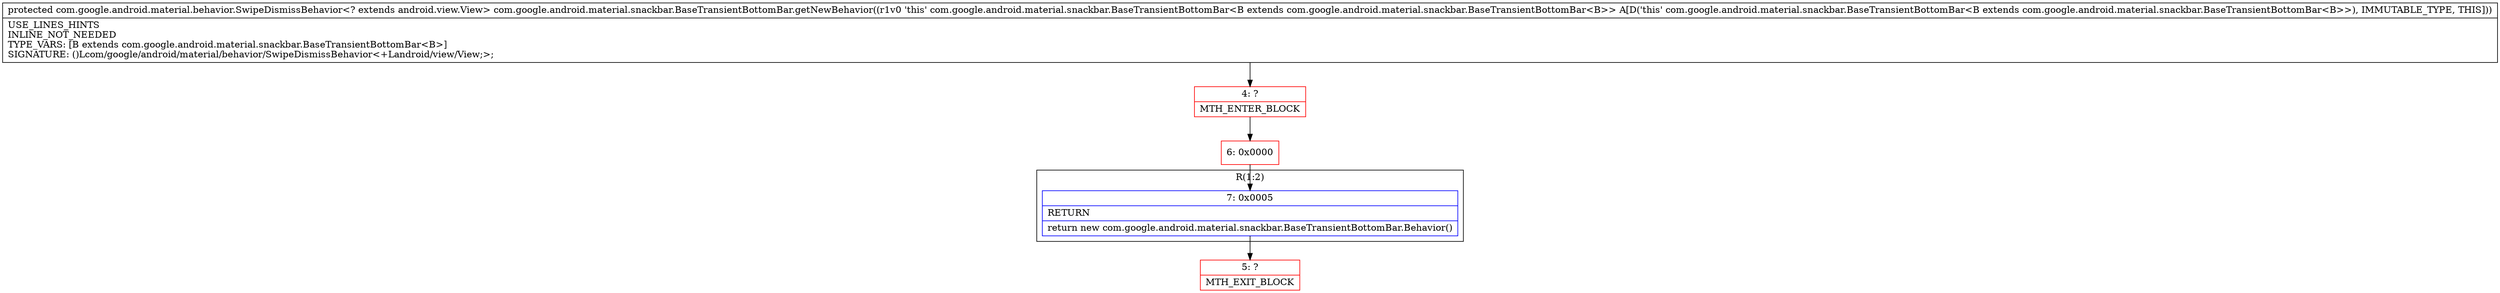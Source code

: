 digraph "CFG forcom.google.android.material.snackbar.BaseTransientBottomBar.getNewBehavior()Lcom\/google\/android\/material\/behavior\/SwipeDismissBehavior;" {
subgraph cluster_Region_970006973 {
label = "R(1:2)";
node [shape=record,color=blue];
Node_7 [shape=record,label="{7\:\ 0x0005|RETURN\l|return new com.google.android.material.snackbar.BaseTransientBottomBar.Behavior()\l}"];
}
Node_4 [shape=record,color=red,label="{4\:\ ?|MTH_ENTER_BLOCK\l}"];
Node_6 [shape=record,color=red,label="{6\:\ 0x0000}"];
Node_5 [shape=record,color=red,label="{5\:\ ?|MTH_EXIT_BLOCK\l}"];
MethodNode[shape=record,label="{protected com.google.android.material.behavior.SwipeDismissBehavior\<? extends android.view.View\> com.google.android.material.snackbar.BaseTransientBottomBar.getNewBehavior((r1v0 'this' com.google.android.material.snackbar.BaseTransientBottomBar\<B extends com.google.android.material.snackbar.BaseTransientBottomBar\<B\>\> A[D('this' com.google.android.material.snackbar.BaseTransientBottomBar\<B extends com.google.android.material.snackbar.BaseTransientBottomBar\<B\>\>), IMMUTABLE_TYPE, THIS]))  | USE_LINES_HINTS\lINLINE_NOT_NEEDED\lTYPE_VARS: [B extends com.google.android.material.snackbar.BaseTransientBottomBar\<B\>]\lSIGNATURE: ()Lcom\/google\/android\/material\/behavior\/SwipeDismissBehavior\<+Landroid\/view\/View;\>;\l}"];
MethodNode -> Node_4;Node_7 -> Node_5;
Node_4 -> Node_6;
Node_6 -> Node_7;
}

